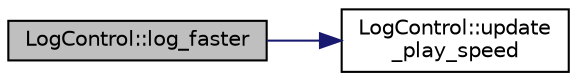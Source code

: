 digraph "LogControl::log_faster"
{
 // INTERACTIVE_SVG=YES
  edge [fontname="Helvetica",fontsize="10",labelfontname="Helvetica",labelfontsize="10"];
  node [fontname="Helvetica",fontsize="10",shape=record];
  rankdir="LR";
  Node1 [label="LogControl::log_faster",height=0.2,width=0.4,color="black", fillcolor="grey75", style="filled", fontcolor="black"];
  Node1 -> Node2 [color="midnightblue",fontsize="10",style="solid",fontname="Helvetica"];
  Node2 [label="LogControl::update\l_play_speed",height=0.2,width=0.4,color="black", fillcolor="white", style="filled",URL="$d5/d0b/class_log_control.html#a4b1a397fc780411241f0fc330cb8908a"];
}
